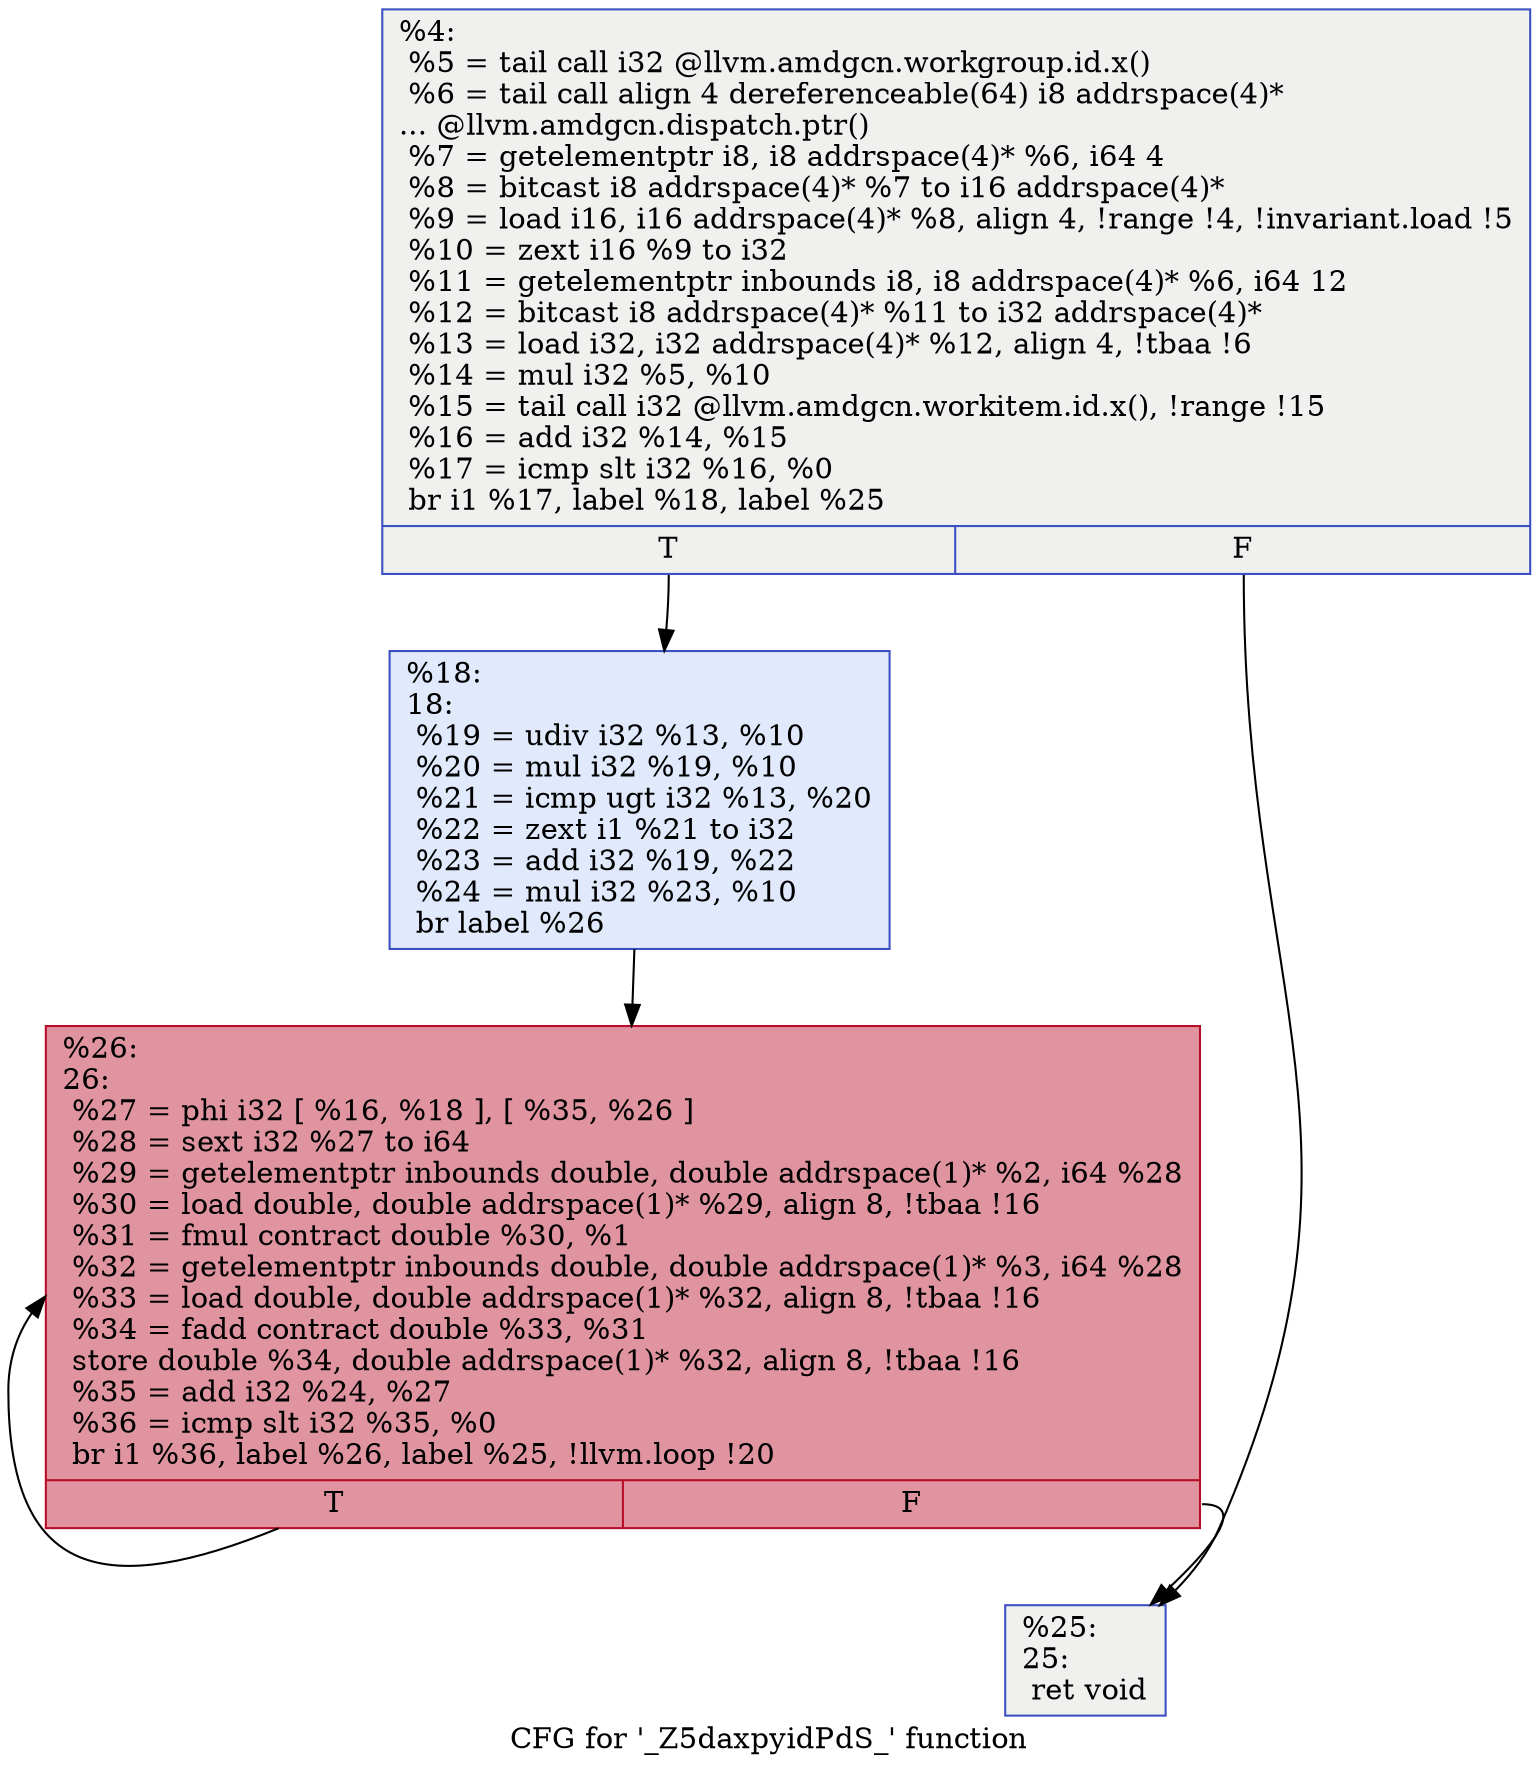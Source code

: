 digraph "CFG for '_Z5daxpyidPdS_' function" {
	label="CFG for '_Z5daxpyidPdS_' function";

	Node0x450a460 [shape=record,color="#3d50c3ff", style=filled, fillcolor="#dedcdb70",label="{%4:\l  %5 = tail call i32 @llvm.amdgcn.workgroup.id.x()\l  %6 = tail call align 4 dereferenceable(64) i8 addrspace(4)*\l... @llvm.amdgcn.dispatch.ptr()\l  %7 = getelementptr i8, i8 addrspace(4)* %6, i64 4\l  %8 = bitcast i8 addrspace(4)* %7 to i16 addrspace(4)*\l  %9 = load i16, i16 addrspace(4)* %8, align 4, !range !4, !invariant.load !5\l  %10 = zext i16 %9 to i32\l  %11 = getelementptr inbounds i8, i8 addrspace(4)* %6, i64 12\l  %12 = bitcast i8 addrspace(4)* %11 to i32 addrspace(4)*\l  %13 = load i32, i32 addrspace(4)* %12, align 4, !tbaa !6\l  %14 = mul i32 %5, %10\l  %15 = tail call i32 @llvm.amdgcn.workitem.id.x(), !range !15\l  %16 = add i32 %14, %15\l  %17 = icmp slt i32 %16, %0\l  br i1 %17, label %18, label %25\l|{<s0>T|<s1>F}}"];
	Node0x450a460:s0 -> Node0x450c6f0;
	Node0x450a460:s1 -> Node0x450c780;
	Node0x450c6f0 [shape=record,color="#3d50c3ff", style=filled, fillcolor="#b9d0f970",label="{%18:\l18:                                               \l  %19 = udiv i32 %13, %10\l  %20 = mul i32 %19, %10\l  %21 = icmp ugt i32 %13, %20\l  %22 = zext i1 %21 to i32\l  %23 = add i32 %19, %22\l  %24 = mul i32 %23, %10\l  br label %26\l}"];
	Node0x450c6f0 -> Node0x450cc00;
	Node0x450c780 [shape=record,color="#3d50c3ff", style=filled, fillcolor="#dedcdb70",label="{%25:\l25:                                               \l  ret void\l}"];
	Node0x450cc00 [shape=record,color="#b70d28ff", style=filled, fillcolor="#b70d2870",label="{%26:\l26:                                               \l  %27 = phi i32 [ %16, %18 ], [ %35, %26 ]\l  %28 = sext i32 %27 to i64\l  %29 = getelementptr inbounds double, double addrspace(1)* %2, i64 %28\l  %30 = load double, double addrspace(1)* %29, align 8, !tbaa !16\l  %31 = fmul contract double %30, %1\l  %32 = getelementptr inbounds double, double addrspace(1)* %3, i64 %28\l  %33 = load double, double addrspace(1)* %32, align 8, !tbaa !16\l  %34 = fadd contract double %33, %31\l  store double %34, double addrspace(1)* %32, align 8, !tbaa !16\l  %35 = add i32 %24, %27\l  %36 = icmp slt i32 %35, %0\l  br i1 %36, label %26, label %25, !llvm.loop !20\l|{<s0>T|<s1>F}}"];
	Node0x450cc00:s0 -> Node0x450cc00;
	Node0x450cc00:s1 -> Node0x450c780;
}
